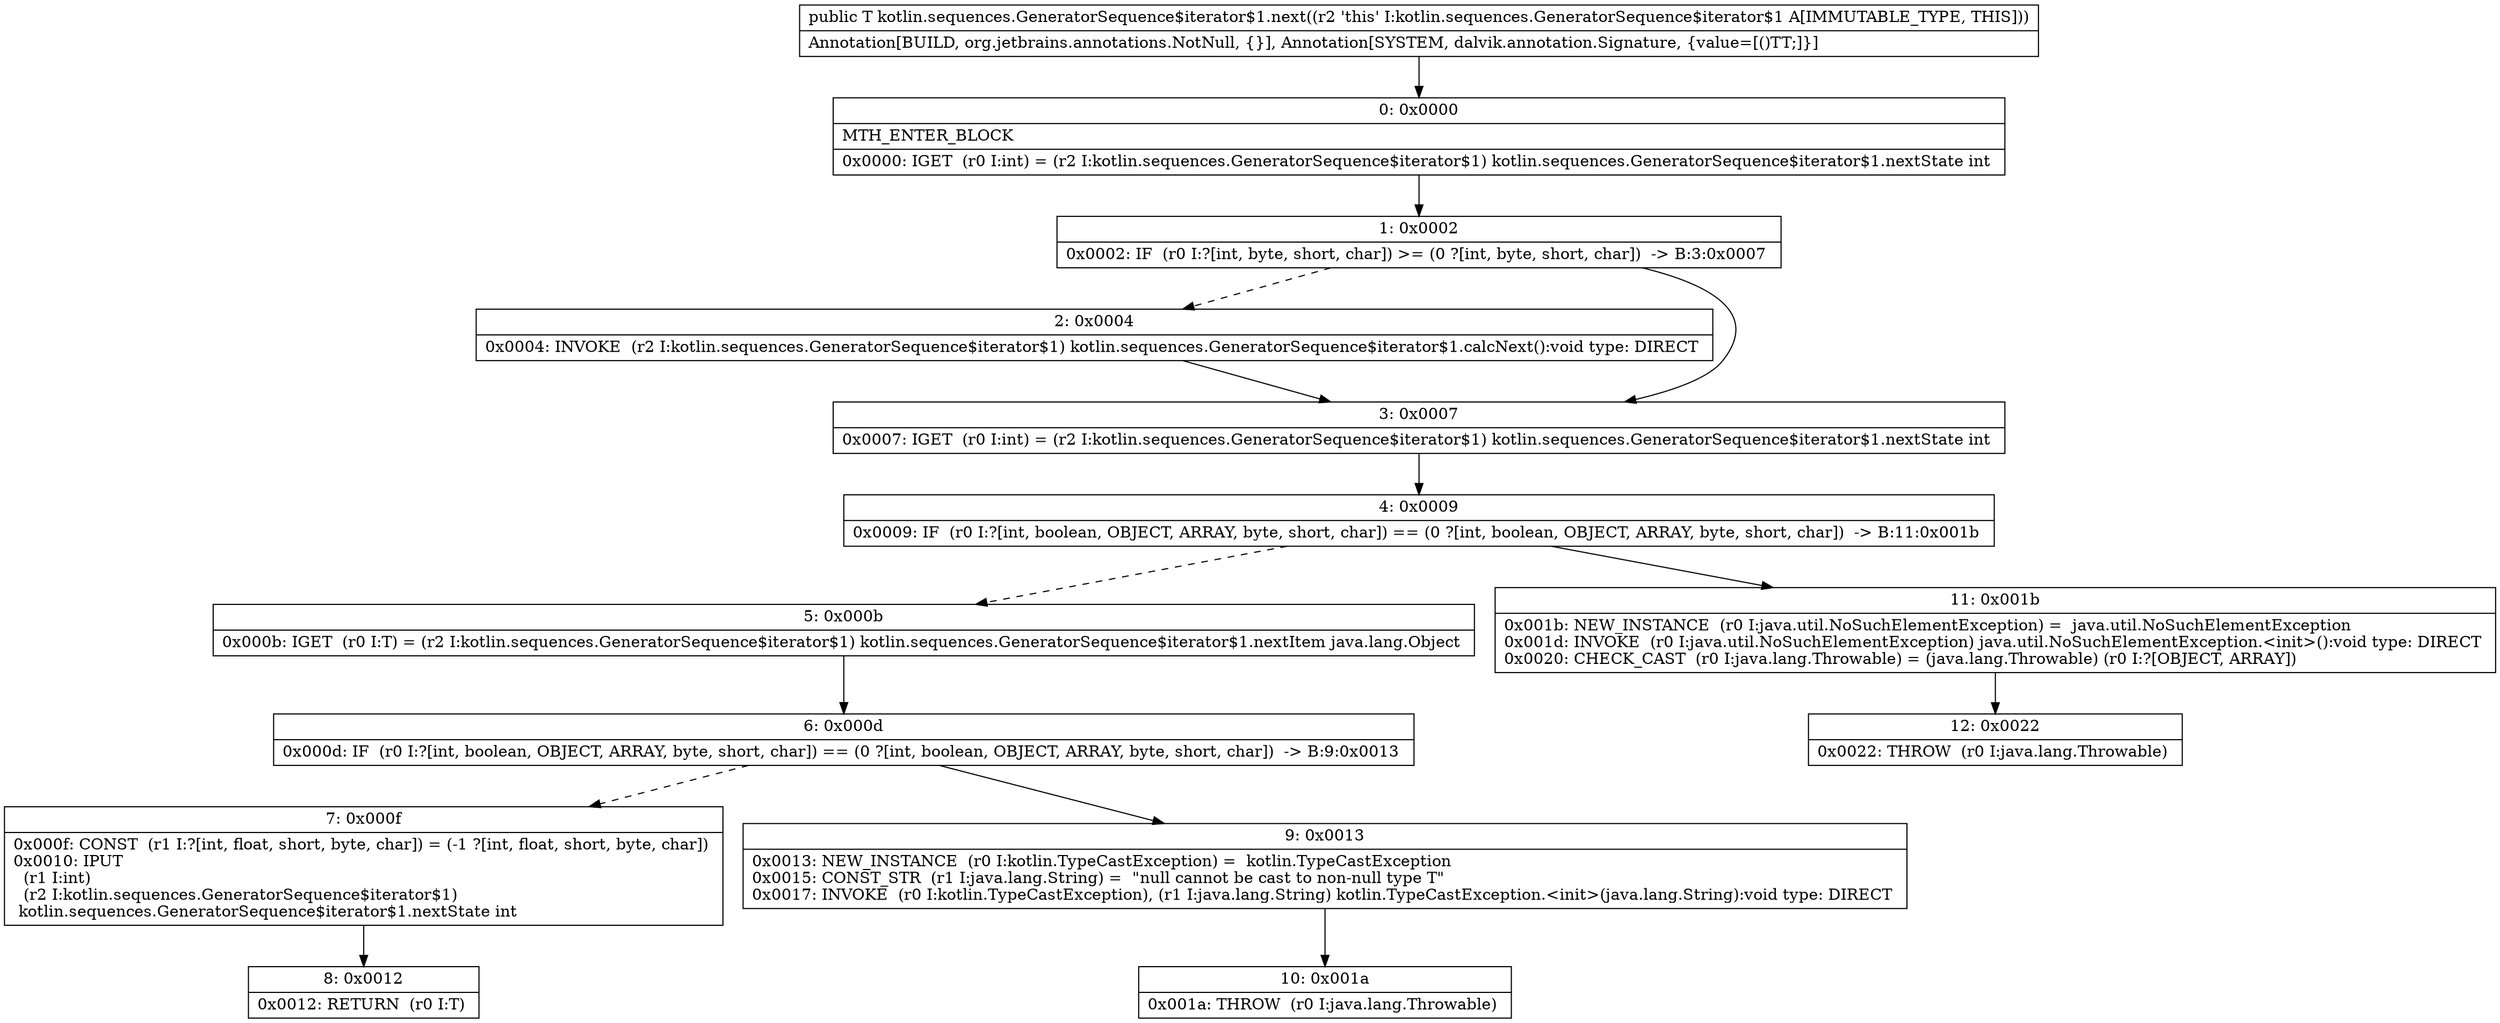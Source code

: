 digraph "CFG forkotlin.sequences.GeneratorSequence$iterator$1.next()Ljava\/lang\/Object;" {
Node_0 [shape=record,label="{0\:\ 0x0000|MTH_ENTER_BLOCK\l|0x0000: IGET  (r0 I:int) = (r2 I:kotlin.sequences.GeneratorSequence$iterator$1) kotlin.sequences.GeneratorSequence$iterator$1.nextState int \l}"];
Node_1 [shape=record,label="{1\:\ 0x0002|0x0002: IF  (r0 I:?[int, byte, short, char]) \>= (0 ?[int, byte, short, char])  \-\> B:3:0x0007 \l}"];
Node_2 [shape=record,label="{2\:\ 0x0004|0x0004: INVOKE  (r2 I:kotlin.sequences.GeneratorSequence$iterator$1) kotlin.sequences.GeneratorSequence$iterator$1.calcNext():void type: DIRECT \l}"];
Node_3 [shape=record,label="{3\:\ 0x0007|0x0007: IGET  (r0 I:int) = (r2 I:kotlin.sequences.GeneratorSequence$iterator$1) kotlin.sequences.GeneratorSequence$iterator$1.nextState int \l}"];
Node_4 [shape=record,label="{4\:\ 0x0009|0x0009: IF  (r0 I:?[int, boolean, OBJECT, ARRAY, byte, short, char]) == (0 ?[int, boolean, OBJECT, ARRAY, byte, short, char])  \-\> B:11:0x001b \l}"];
Node_5 [shape=record,label="{5\:\ 0x000b|0x000b: IGET  (r0 I:T) = (r2 I:kotlin.sequences.GeneratorSequence$iterator$1) kotlin.sequences.GeneratorSequence$iterator$1.nextItem java.lang.Object \l}"];
Node_6 [shape=record,label="{6\:\ 0x000d|0x000d: IF  (r0 I:?[int, boolean, OBJECT, ARRAY, byte, short, char]) == (0 ?[int, boolean, OBJECT, ARRAY, byte, short, char])  \-\> B:9:0x0013 \l}"];
Node_7 [shape=record,label="{7\:\ 0x000f|0x000f: CONST  (r1 I:?[int, float, short, byte, char]) = (\-1 ?[int, float, short, byte, char]) \l0x0010: IPUT  \l  (r1 I:int)\l  (r2 I:kotlin.sequences.GeneratorSequence$iterator$1)\l kotlin.sequences.GeneratorSequence$iterator$1.nextState int \l}"];
Node_8 [shape=record,label="{8\:\ 0x0012|0x0012: RETURN  (r0 I:T) \l}"];
Node_9 [shape=record,label="{9\:\ 0x0013|0x0013: NEW_INSTANCE  (r0 I:kotlin.TypeCastException) =  kotlin.TypeCastException \l0x0015: CONST_STR  (r1 I:java.lang.String) =  \"null cannot be cast to non\-null type T\" \l0x0017: INVOKE  (r0 I:kotlin.TypeCastException), (r1 I:java.lang.String) kotlin.TypeCastException.\<init\>(java.lang.String):void type: DIRECT \l}"];
Node_10 [shape=record,label="{10\:\ 0x001a|0x001a: THROW  (r0 I:java.lang.Throwable) \l}"];
Node_11 [shape=record,label="{11\:\ 0x001b|0x001b: NEW_INSTANCE  (r0 I:java.util.NoSuchElementException) =  java.util.NoSuchElementException \l0x001d: INVOKE  (r0 I:java.util.NoSuchElementException) java.util.NoSuchElementException.\<init\>():void type: DIRECT \l0x0020: CHECK_CAST  (r0 I:java.lang.Throwable) = (java.lang.Throwable) (r0 I:?[OBJECT, ARRAY]) \l}"];
Node_12 [shape=record,label="{12\:\ 0x0022|0x0022: THROW  (r0 I:java.lang.Throwable) \l}"];
MethodNode[shape=record,label="{public T kotlin.sequences.GeneratorSequence$iterator$1.next((r2 'this' I:kotlin.sequences.GeneratorSequence$iterator$1 A[IMMUTABLE_TYPE, THIS]))  | Annotation[BUILD, org.jetbrains.annotations.NotNull, \{\}], Annotation[SYSTEM, dalvik.annotation.Signature, \{value=[()TT;]\}]\l}"];
MethodNode -> Node_0;
Node_0 -> Node_1;
Node_1 -> Node_2[style=dashed];
Node_1 -> Node_3;
Node_2 -> Node_3;
Node_3 -> Node_4;
Node_4 -> Node_5[style=dashed];
Node_4 -> Node_11;
Node_5 -> Node_6;
Node_6 -> Node_7[style=dashed];
Node_6 -> Node_9;
Node_7 -> Node_8;
Node_9 -> Node_10;
Node_11 -> Node_12;
}


